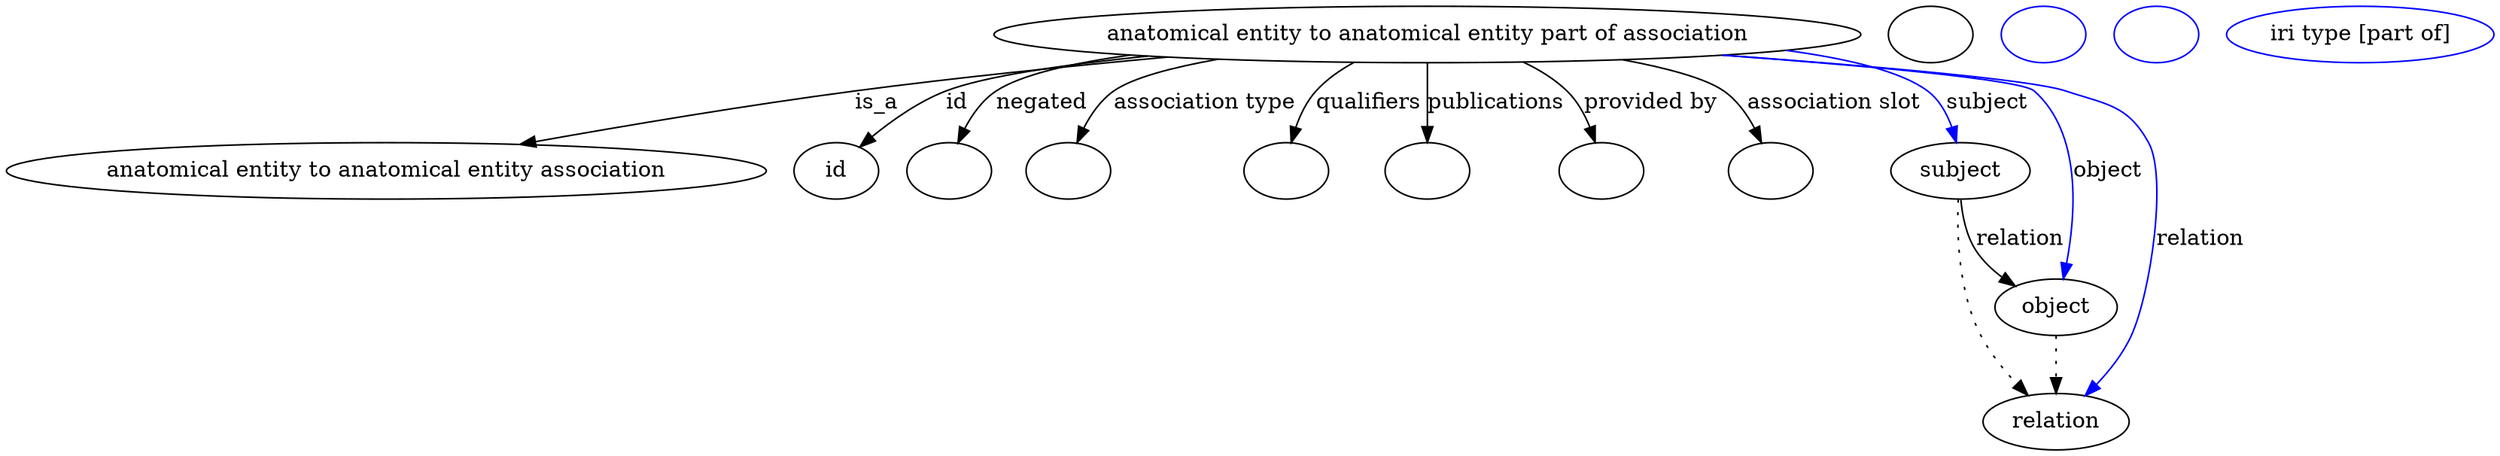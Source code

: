 digraph {
	graph [bb="0,0,1321,281"];
	node [label="\N"];
	"anatomical entity to anatomical entity part of association"	 [height=0.5,
		label="anatomical entity to anatomical entity part of association",
		pos="742.2,263",
		width=5.8539];
	"anatomical entity to anatomical entity association"	 [height=0.5,
		pos="185.2,177",
		width=5.1445];
	"anatomical entity to anatomical entity part of association" -> "anatomical entity to anatomical entity association"	 [label=is_a,
		lp="453.48,220",
		pos="e,261.53,193.4 608.01,249.06 555.94,243.09 495.9,235.53 441.65,227 384.74,218.06 321.18,205.68 271.58,195.48"];
	id	 [height=0.5,
		pos="415.2,177",
		width=0.75];
	"anatomical entity to anatomical entity part of association" -> id	 [color=black,
		label=id,
		lp="501.65,220",
		pos="e,432.54,190.8 611.75,248.85 564.43,242.68 517.22,235.03 495.31,227 475.75,219.83 455.87,207.46 440.81,196.82",
		style=solid];
	negated	 [color=black,
		height=0.5,
		label="",
		pos="487.2,177",
		width=0.75];
	"anatomical entity to anatomical entity part of association" -> negated	 [color=black,
		label=negated,
		lp="547.97,220",
		pos="e,495.92,194.12 609.7,248.97 573.96,243.43 540.95,236.16 525.67,227 515.85,221.11 507.63,211.69 501.34,202.61",
		style=solid];
	"association type"	 [color=black,
		height=0.5,
		label="",
		pos="559.2,177",
		width=0.75];
	"anatomical entity to anatomical entity part of association" -> "association type"	 [color=black,
		label="association type",
		lp="630.11,220",
		pos="e,563.92,194.77 642.17,247.14 617.06,241.63 594.4,234.84 584.39,227 576.94,221.17 571.51,212.54 567.65,204.08",
		style=solid];
	qualifiers	 [color=black,
		height=0.5,
		label="",
		pos="667.2,177",
		width=0.75];
	"anatomical entity to anatomical entity part of association" -> qualifiers	 [color=black,
		label=qualifiers,
		lp="712.25,220",
		pos="e,671.04,195.08 706.79,245.16 699.21,240.1 691.78,234.01 686.1,227 680.84,220.51 676.94,212.4 674.1,204.62",
		style=solid];
	publications	 [color=black,
		height=0.5,
		label="",
		pos="742.2,177",
		width=0.75];
	"anatomical entity to anatomical entity part of association" -> publications	 [color=black,
		label=publications,
		lp="776.42,220",
		pos="e,742.2,195.21 742.2,244.76 742.2,233.36 742.2,218.43 742.2,205.49",
		style=solid];
	"provided by"	 [color=black,
		height=0.5,
		label="",
		pos="833.2,177",
		width=0.75];
	"anatomical entity to anatomical entity part of association" -> "provided by"	 [color=black,
		label="provided by",
		lp="854.83,220",
		pos="e,828.58,194.87 786.88,245.36 795.72,240.39 804.37,234.3 811.2,227 817.19,220.6 821.72,212.3 825.07,204.32",
		style=solid];
	"association slot"	 [color=black,
		height=0.5,
		label="",
		pos="923.2,177",
		width=0.75];
	"anatomical entity to anatomical entity part of association" -> "association slot"	 [color=black,
		label="association slot",
		lp="949.17,220",
		pos="e,916.35,194.78 834.52,246.76 859.31,241.11 882.05,234.33 892.2,227 900.35,221.11 906.81,212.36 911.68,203.82",
		style=solid];
	subject	 [height=0.5,
		pos="1016.2,177",
		width=0.97656];
	"anatomical entity to anatomical entity part of association" -> subject	 [color=blue,
		label=subject,
		lp="1027,220",
		pos="e,1013.6,194.97 909.87,252.06 947.72,246.72 981.18,238.79 996.2,227 1003.3,221.44 1007.9,212.99 1010.8,204.6",
		style=solid];
	object	 [height=0.5,
		pos="1071.2,91",
		width=0.88096];
	"anatomical entity to anatomical entity part of association" -> object	 [color=blue,
		label=object,
		lp="1096.3,177",
		pos="e,1075,109 886.02,249.78 963.41,242.07 1044.5,232.75 1051.2,227 1081.7,200.98 1080.8,150.54 1076.5,118.93",
		style=solid];
	relation	 [height=0.5,
		pos="1071.2,18",
		width=1.031];
	"anatomical entity to anatomical entity part of association" -> relation	 [color=blue,
		label=relation,
		lp="1144.6,134",
		pos="e,1087.4,34.283 890.59,250.14 969.47,242.7 1053.7,233.54 1071.2,227 1094.5,218.26 1105.7,217.07 1117.2,195 1125.9,178.4 1125.4,109.12 \
1112.2,73 1108.1,61.862 1101,51.071 1093.9,42.041",
		style=solid];
	association_id	 [color=black,
		height=0.5,
		label="",
		pos="998.2,263",
		width=0.75];
	subject -> object	 [label=relation,
		lp="1052.6,134",
		pos="e,1050.7,105.22 1018.8,158.86 1020.8,148.88 1024.4,136.62 1030.4,127 1033.9,121.55 1038.4,116.45 1043.1,111.89"];
	subject -> relation	 [pos="e,1055.6,34.504 1015.8,158.94 1015.9,137.58 1018.1,101.32 1030.2,73 1034.8,62.095 1042.1,51.356 1049.2,42.302",
		style=dotted];
	"anatomical entity to anatomical entity part of association subject"	 [color=blue,
		height=0.5,
		label="",
		pos="1070.2,263",
		width=0.75];
	object -> relation	 [pos="e,1071.2,36.09 1071.2,72.955 1071.2,64.883 1071.2,55.176 1071.2,46.182",
		style=dotted];
	"anatomical entity to anatomical entity part of association object"	 [color=blue,
		height=0.5,
		label="",
		pos="1142.2,263",
		width=0.75];
	"anatomical entity to anatomical entity part of association relation"	 [color=blue,
		height=0.5,
		label="iri type [part of]",
		pos="1254.2,263",
		width=1.8564];
}
